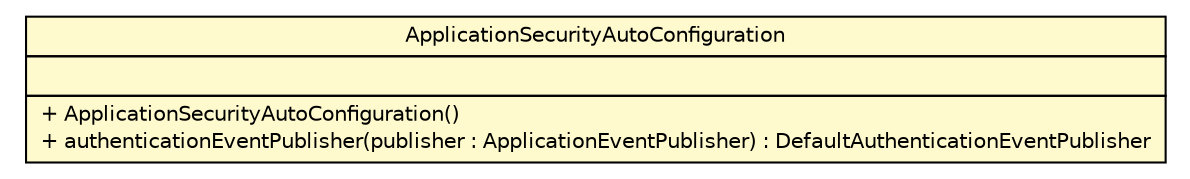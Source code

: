 #!/usr/local/bin/dot
#
# Class diagram 
# Generated by UMLGraph version R5_6-24-gf6e263 (http://www.umlgraph.org/)
#

digraph G {
	edge [fontname="Helvetica",fontsize=10,labelfontname="Helvetica",labelfontsize=10];
	node [fontname="Helvetica",fontsize=10,shape=plaintext];
	nodesep=0.25;
	ranksep=0.5;
	// cn.home1.cloud.config.server.security.ApplicationSecurityAutoConfiguration
	c121 [label=<<table title="cn.home1.cloud.config.server.security.ApplicationSecurityAutoConfiguration" border="0" cellborder="1" cellspacing="0" cellpadding="2" port="p" bgcolor="lemonChiffon" href="./ApplicationSecurityAutoConfiguration.html">
		<tr><td><table border="0" cellspacing="0" cellpadding="1">
<tr><td align="center" balign="center"> ApplicationSecurityAutoConfiguration </td></tr>
		</table></td></tr>
		<tr><td><table border="0" cellspacing="0" cellpadding="1">
<tr><td align="left" balign="left">  </td></tr>
		</table></td></tr>
		<tr><td><table border="0" cellspacing="0" cellpadding="1">
<tr><td align="left" balign="left"> + ApplicationSecurityAutoConfiguration() </td></tr>
<tr><td align="left" balign="left"> + authenticationEventPublisher(publisher : ApplicationEventPublisher) : DefaultAuthenticationEventPublisher </td></tr>
		</table></td></tr>
		</table>>, URL="./ApplicationSecurityAutoConfiguration.html", fontname="Helvetica", fontcolor="black", fontsize=10.0];
}

